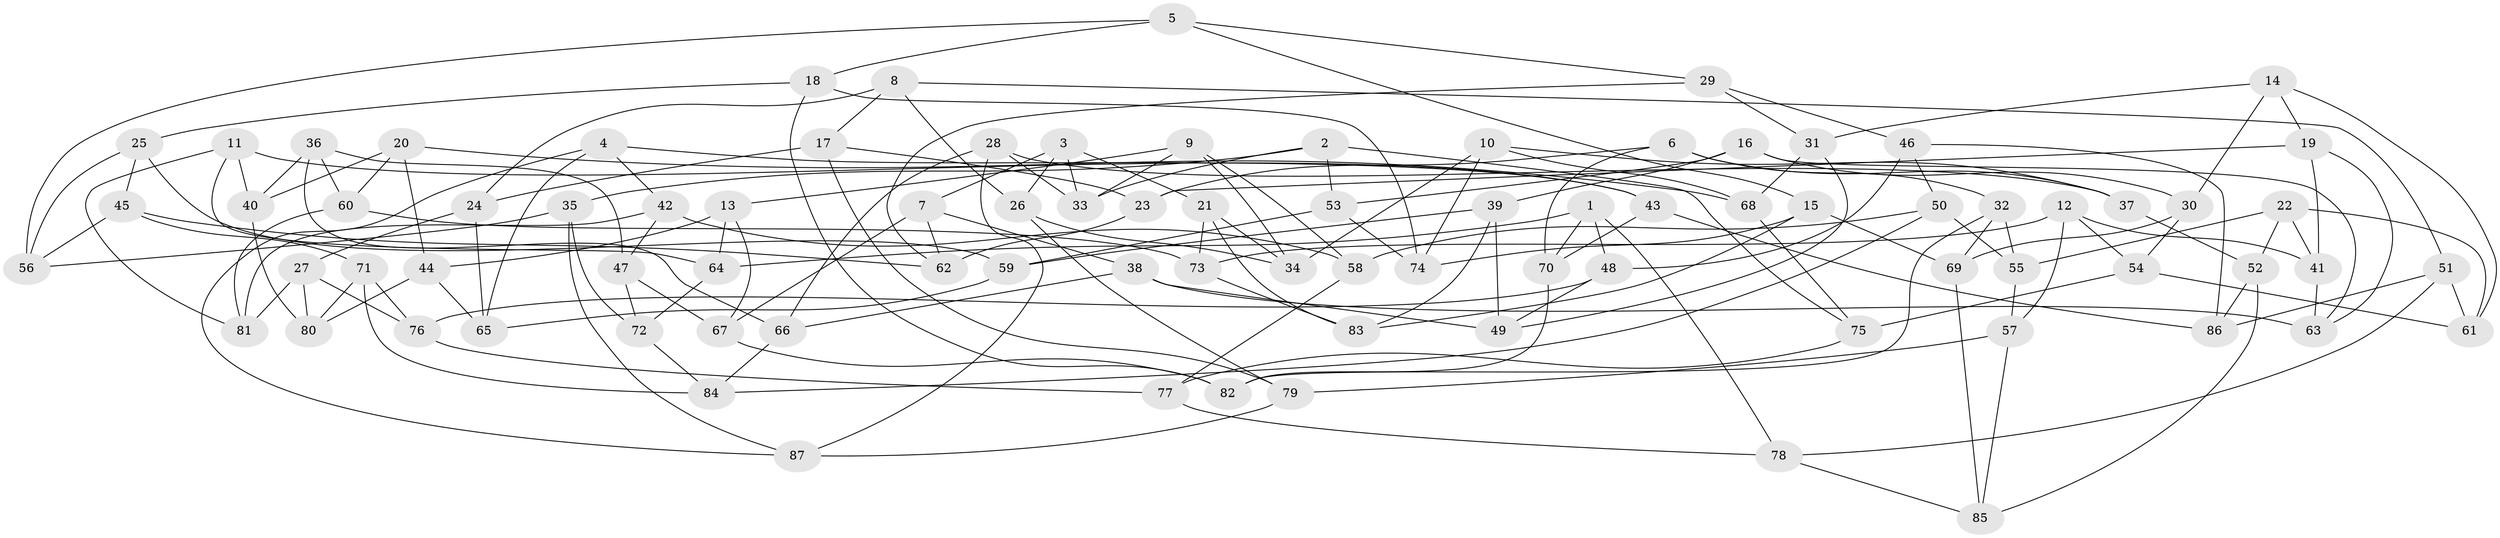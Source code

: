 // Generated by graph-tools (version 1.1) at 2025/26/03/09/25 03:26:59]
// undirected, 87 vertices, 174 edges
graph export_dot {
graph [start="1"]
  node [color=gray90,style=filled];
  1;
  2;
  3;
  4;
  5;
  6;
  7;
  8;
  9;
  10;
  11;
  12;
  13;
  14;
  15;
  16;
  17;
  18;
  19;
  20;
  21;
  22;
  23;
  24;
  25;
  26;
  27;
  28;
  29;
  30;
  31;
  32;
  33;
  34;
  35;
  36;
  37;
  38;
  39;
  40;
  41;
  42;
  43;
  44;
  45;
  46;
  47;
  48;
  49;
  50;
  51;
  52;
  53;
  54;
  55;
  56;
  57;
  58;
  59;
  60;
  61;
  62;
  63;
  64;
  65;
  66;
  67;
  68;
  69;
  70;
  71;
  72;
  73;
  74;
  75;
  76;
  77;
  78;
  79;
  80;
  81;
  82;
  83;
  84;
  85;
  86;
  87;
  1 -- 64;
  1 -- 48;
  1 -- 78;
  1 -- 70;
  2 -- 35;
  2 -- 75;
  2 -- 33;
  2 -- 53;
  3 -- 26;
  3 -- 7;
  3 -- 21;
  3 -- 33;
  4 -- 42;
  4 -- 43;
  4 -- 65;
  4 -- 87;
  5 -- 15;
  5 -- 29;
  5 -- 18;
  5 -- 56;
  6 -- 37;
  6 -- 70;
  6 -- 23;
  6 -- 32;
  7 -- 67;
  7 -- 62;
  7 -- 38;
  8 -- 26;
  8 -- 24;
  8 -- 17;
  8 -- 51;
  9 -- 13;
  9 -- 34;
  9 -- 33;
  9 -- 58;
  10 -- 74;
  10 -- 34;
  10 -- 37;
  10 -- 68;
  11 -- 43;
  11 -- 64;
  11 -- 81;
  11 -- 40;
  12 -- 41;
  12 -- 54;
  12 -- 73;
  12 -- 57;
  13 -- 64;
  13 -- 67;
  13 -- 44;
  14 -- 19;
  14 -- 30;
  14 -- 31;
  14 -- 61;
  15 -- 83;
  15 -- 74;
  15 -- 69;
  16 -- 39;
  16 -- 53;
  16 -- 63;
  16 -- 30;
  17 -- 23;
  17 -- 24;
  17 -- 79;
  18 -- 74;
  18 -- 25;
  18 -- 82;
  19 -- 23;
  19 -- 41;
  19 -- 63;
  20 -- 40;
  20 -- 68;
  20 -- 60;
  20 -- 44;
  21 -- 83;
  21 -- 34;
  21 -- 73;
  22 -- 55;
  22 -- 61;
  22 -- 52;
  22 -- 41;
  23 -- 62;
  24 -- 65;
  24 -- 27;
  25 -- 56;
  25 -- 59;
  25 -- 45;
  26 -- 79;
  26 -- 34;
  27 -- 81;
  27 -- 76;
  27 -- 80;
  28 -- 33;
  28 -- 66;
  28 -- 37;
  28 -- 87;
  29 -- 46;
  29 -- 31;
  29 -- 62;
  30 -- 69;
  30 -- 54;
  31 -- 68;
  31 -- 49;
  32 -- 69;
  32 -- 55;
  32 -- 82;
  35 -- 87;
  35 -- 56;
  35 -- 72;
  36 -- 60;
  36 -- 47;
  36 -- 66;
  36 -- 40;
  37 -- 52;
  38 -- 66;
  38 -- 63;
  38 -- 49;
  39 -- 59;
  39 -- 83;
  39 -- 49;
  40 -- 80;
  41 -- 63;
  42 -- 47;
  42 -- 81;
  42 -- 58;
  43 -- 86;
  43 -- 70;
  44 -- 65;
  44 -- 80;
  45 -- 62;
  45 -- 56;
  45 -- 71;
  46 -- 50;
  46 -- 48;
  46 -- 86;
  47 -- 67;
  47 -- 72;
  48 -- 49;
  48 -- 76;
  50 -- 84;
  50 -- 58;
  50 -- 55;
  51 -- 61;
  51 -- 78;
  51 -- 86;
  52 -- 85;
  52 -- 86;
  53 -- 59;
  53 -- 74;
  54 -- 61;
  54 -- 75;
  55 -- 57;
  57 -- 85;
  57 -- 79;
  58 -- 77;
  59 -- 65;
  60 -- 81;
  60 -- 73;
  64 -- 72;
  66 -- 84;
  67 -- 82;
  68 -- 75;
  69 -- 85;
  70 -- 82;
  71 -- 76;
  71 -- 84;
  71 -- 80;
  72 -- 84;
  73 -- 83;
  75 -- 77;
  76 -- 77;
  77 -- 78;
  78 -- 85;
  79 -- 87;
}
